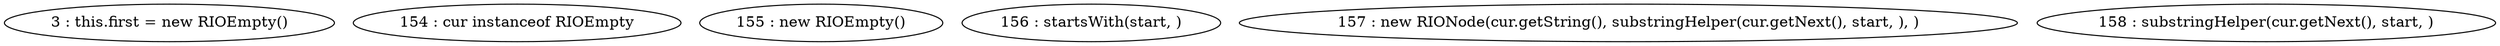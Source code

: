 digraph G {
"3 : this.first = new RIOEmpty()"
"154 : cur instanceof RIOEmpty"
"155 : new RIOEmpty()"
"156 : startsWith(start, )"
"157 : new RIONode(cur.getString(), substringHelper(cur.getNext(), start, ), )"
"158 : substringHelper(cur.getNext(), start, )"
}